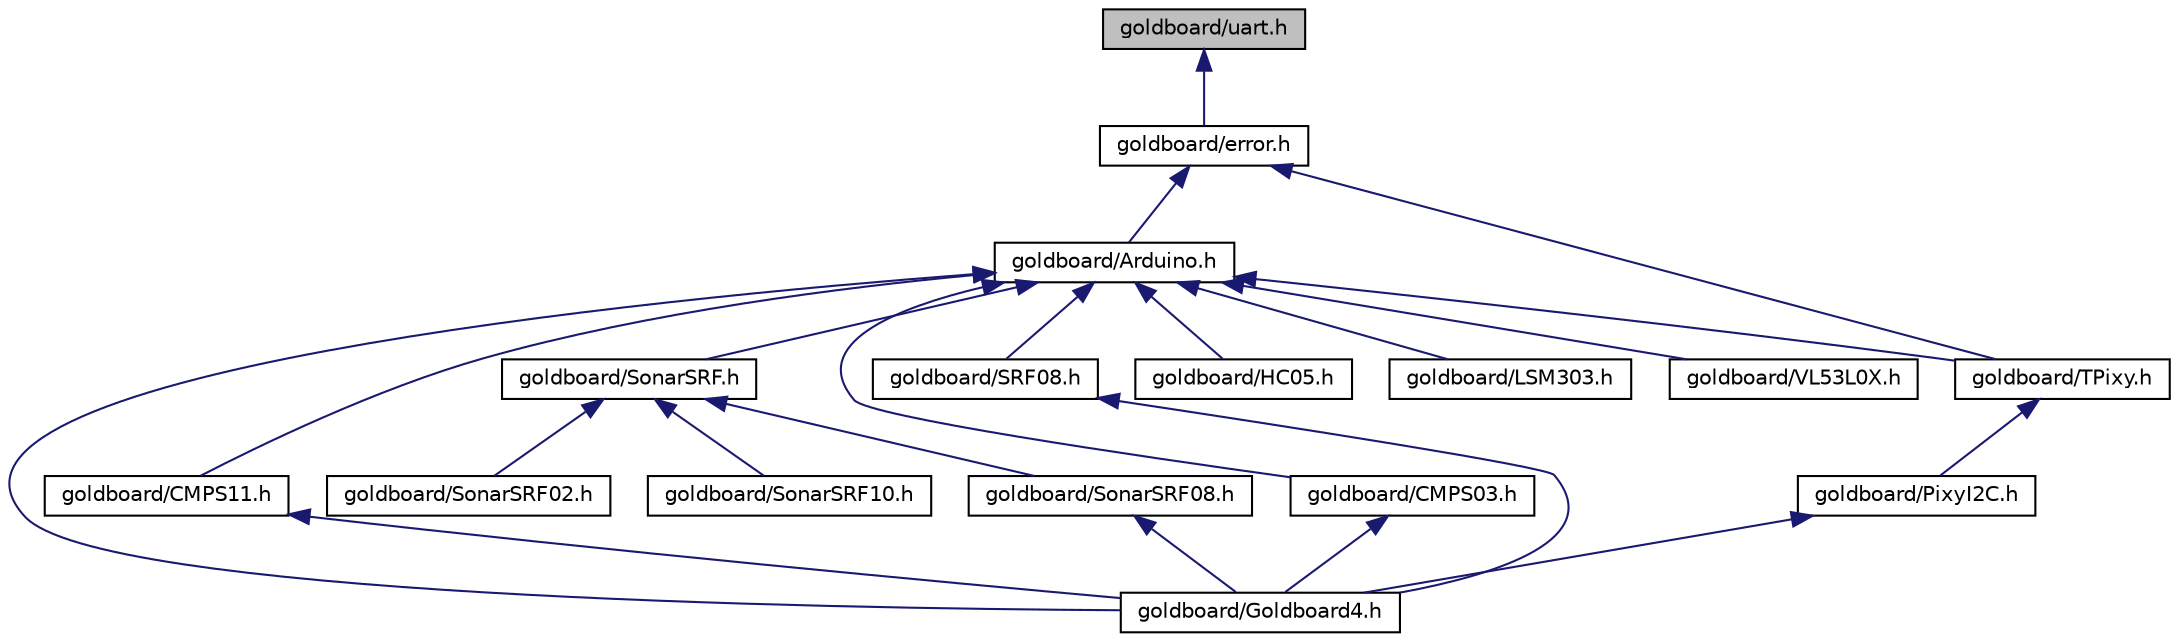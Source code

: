 digraph "goldboard/uart.h"
{
  edge [fontname="Helvetica",fontsize="10",labelfontname="Helvetica",labelfontsize="10"];
  node [fontname="Helvetica",fontsize="10",shape=record];
  Node3 [label="goldboard/uart.h",height=0.2,width=0.4,color="black", fillcolor="grey75", style="filled", fontcolor="black"];
  Node3 -> Node4 [dir="back",color="midnightblue",fontsize="10",style="solid",fontname="Helvetica"];
  Node4 [label="goldboard/error.h",height=0.2,width=0.4,color="black", fillcolor="white", style="filled",URL="$error_8h_source.html"];
  Node4 -> Node5 [dir="back",color="midnightblue",fontsize="10",style="solid",fontname="Helvetica"];
  Node5 [label="goldboard/Arduino.h",height=0.2,width=0.4,color="black", fillcolor="white", style="filled",URL="$Arduino_8h.html",tooltip="was golbal.h before but name was changed for better Arduino compatibility. TODO needs some cleanup..."];
  Node5 -> Node6 [dir="back",color="midnightblue",fontsize="10",style="solid",fontname="Helvetica"];
  Node6 [label="goldboard/CMPS03.h",height=0.2,width=0.4,color="black", fillcolor="white", style="filled",URL="$CMPS03_8h.html",tooltip="Treiber für das CMPS03 Kompass Modul. "];
  Node6 -> Node7 [dir="back",color="midnightblue",fontsize="10",style="solid",fontname="Helvetica"];
  Node7 [label="goldboard/Goldboard4.h",height=0.2,width=0.4,color="black", fillcolor="white", style="filled",URL="$Goldboard4_8h.html",tooltip="Driver for Goldboard4 (w. Atmega32). "];
  Node5 -> Node8 [dir="back",color="midnightblue",fontsize="10",style="solid",fontname="Helvetica"];
  Node8 [label="goldboard/CMPS11.h",height=0.2,width=0.4,color="black", fillcolor="white", style="filled",URL="$CMPS11_8h.html",tooltip="Driver for the CMPS11 compass module. "];
  Node8 -> Node7 [dir="back",color="midnightblue",fontsize="10",style="solid",fontname="Helvetica"];
  Node5 -> Node7 [dir="back",color="midnightblue",fontsize="10",style="solid",fontname="Helvetica"];
  Node5 -> Node9 [dir="back",color="midnightblue",fontsize="10",style="solid",fontname="Helvetica"];
  Node9 [label="goldboard/SonarSRF.h",height=0.2,width=0.4,color="black", fillcolor="white", style="filled",URL="$SonarSRF_8h_source.html"];
  Node9 -> Node10 [dir="back",color="midnightblue",fontsize="10",style="solid",fontname="Helvetica"];
  Node10 [label="goldboard/SonarSRF08.h",height=0.2,width=0.4,color="black", fillcolor="white", style="filled",URL="$SonarSRF08_8h.html",tooltip="Driver for the SRF08 US sensor. "];
  Node10 -> Node7 [dir="back",color="midnightblue",fontsize="10",style="solid",fontname="Helvetica"];
  Node9 -> Node11 [dir="back",color="midnightblue",fontsize="10",style="solid",fontname="Helvetica"];
  Node11 [label="goldboard/SonarSRF02.h",height=0.2,width=0.4,color="black", fillcolor="white", style="filled",URL="$SonarSRF02_8h_source.html"];
  Node9 -> Node12 [dir="back",color="midnightblue",fontsize="10",style="solid",fontname="Helvetica"];
  Node12 [label="goldboard/SonarSRF10.h",height=0.2,width=0.4,color="black", fillcolor="white", style="filled",URL="$SonarSRF10_8h_source.html"];
  Node5 -> Node13 [dir="back",color="midnightblue",fontsize="10",style="solid",fontname="Helvetica"];
  Node13 [label="goldboard/TPixy.h",height=0.2,width=0.4,color="black", fillcolor="white", style="filled",URL="$TPixy_8h_source.html"];
  Node13 -> Node14 [dir="back",color="midnightblue",fontsize="10",style="solid",fontname="Helvetica"];
  Node14 [label="goldboard/PixyI2C.h",height=0.2,width=0.4,color="black", fillcolor="white", style="filled",URL="$PixyI2C_8h.html",tooltip="Driver for the PixyI2C module. "];
  Node14 -> Node7 [dir="back",color="midnightblue",fontsize="10",style="solid",fontname="Helvetica"];
  Node5 -> Node15 [dir="back",color="midnightblue",fontsize="10",style="solid",fontname="Helvetica"];
  Node15 [label="goldboard/SRF08.h",height=0.2,width=0.4,color="black", fillcolor="white", style="filled",URL="$SRF08_8h_source.html"];
  Node15 -> Node7 [dir="back",color="midnightblue",fontsize="10",style="solid",fontname="Helvetica"];
  Node5 -> Node16 [dir="back",color="midnightblue",fontsize="10",style="solid",fontname="Helvetica"];
  Node16 [label="goldboard/HC05.h",height=0.2,width=0.4,color="black", fillcolor="white", style="filled",URL="$HC05_8h.html",tooltip="Bluetooth library for the RN42 firmware flashed on an HC05 module. "];
  Node5 -> Node17 [dir="back",color="midnightblue",fontsize="10",style="solid",fontname="Helvetica"];
  Node17 [label="goldboard/LSM303.h",height=0.2,width=0.4,color="black", fillcolor="white", style="filled",URL="$LSM303_8h_source.html"];
  Node5 -> Node18 [dir="back",color="midnightblue",fontsize="10",style="solid",fontname="Helvetica"];
  Node18 [label="goldboard/VL53L0X.h",height=0.2,width=0.4,color="black", fillcolor="white", style="filled",URL="$VL53L0X_8h.html",tooltip="Driver for the VL53L0X laser sensor. "];
  Node4 -> Node13 [dir="back",color="midnightblue",fontsize="10",style="solid",fontname="Helvetica"];
}
